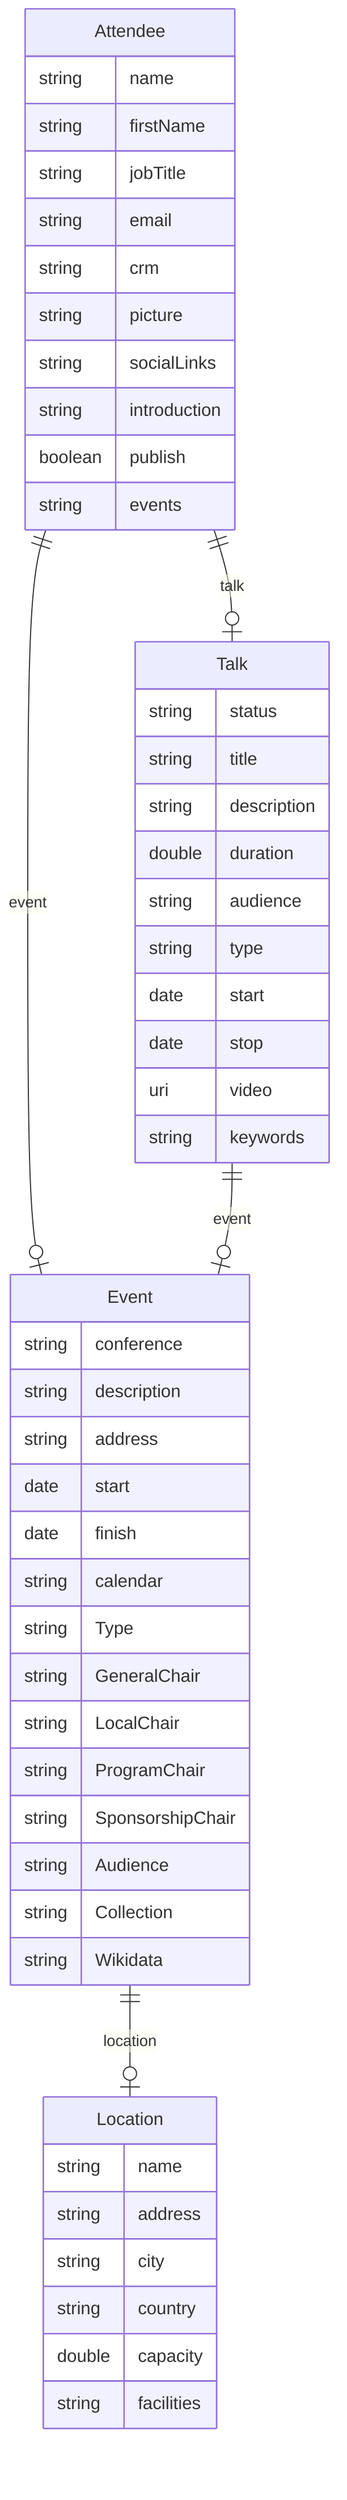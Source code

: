 erDiagram
Attendee {
    string name  
    string firstName  
    string jobTitle  
    string email  
    string crm  
    string picture  
    string socialLinks  
    string introduction  
    boolean publish  
    string events  
}
Talk {
    string status  
    string title  
    string description  
    double duration  
    string audience  
    string type  
    date start  
    date stop  
    uri video  
    string keywords  
}
Event {
    string conference  
    string description  
    string address  
    date start  
    date finish  
    string calendar  
    string Type  
    string GeneralChair  
    string LocalChair  
    string ProgramChair  
    string SponsorshipChair  
    string Audience  
    string Collection  
    string Wikidata  
}
Location {
    string name  
    string address  
    string city  
    string country  
    double capacity  
    string facilities  
}

Attendee ||--|o Talk : "talk"
Attendee ||--|o Event : "event"
Talk ||--|o Event : "event"
Event ||--|o Location : "location"